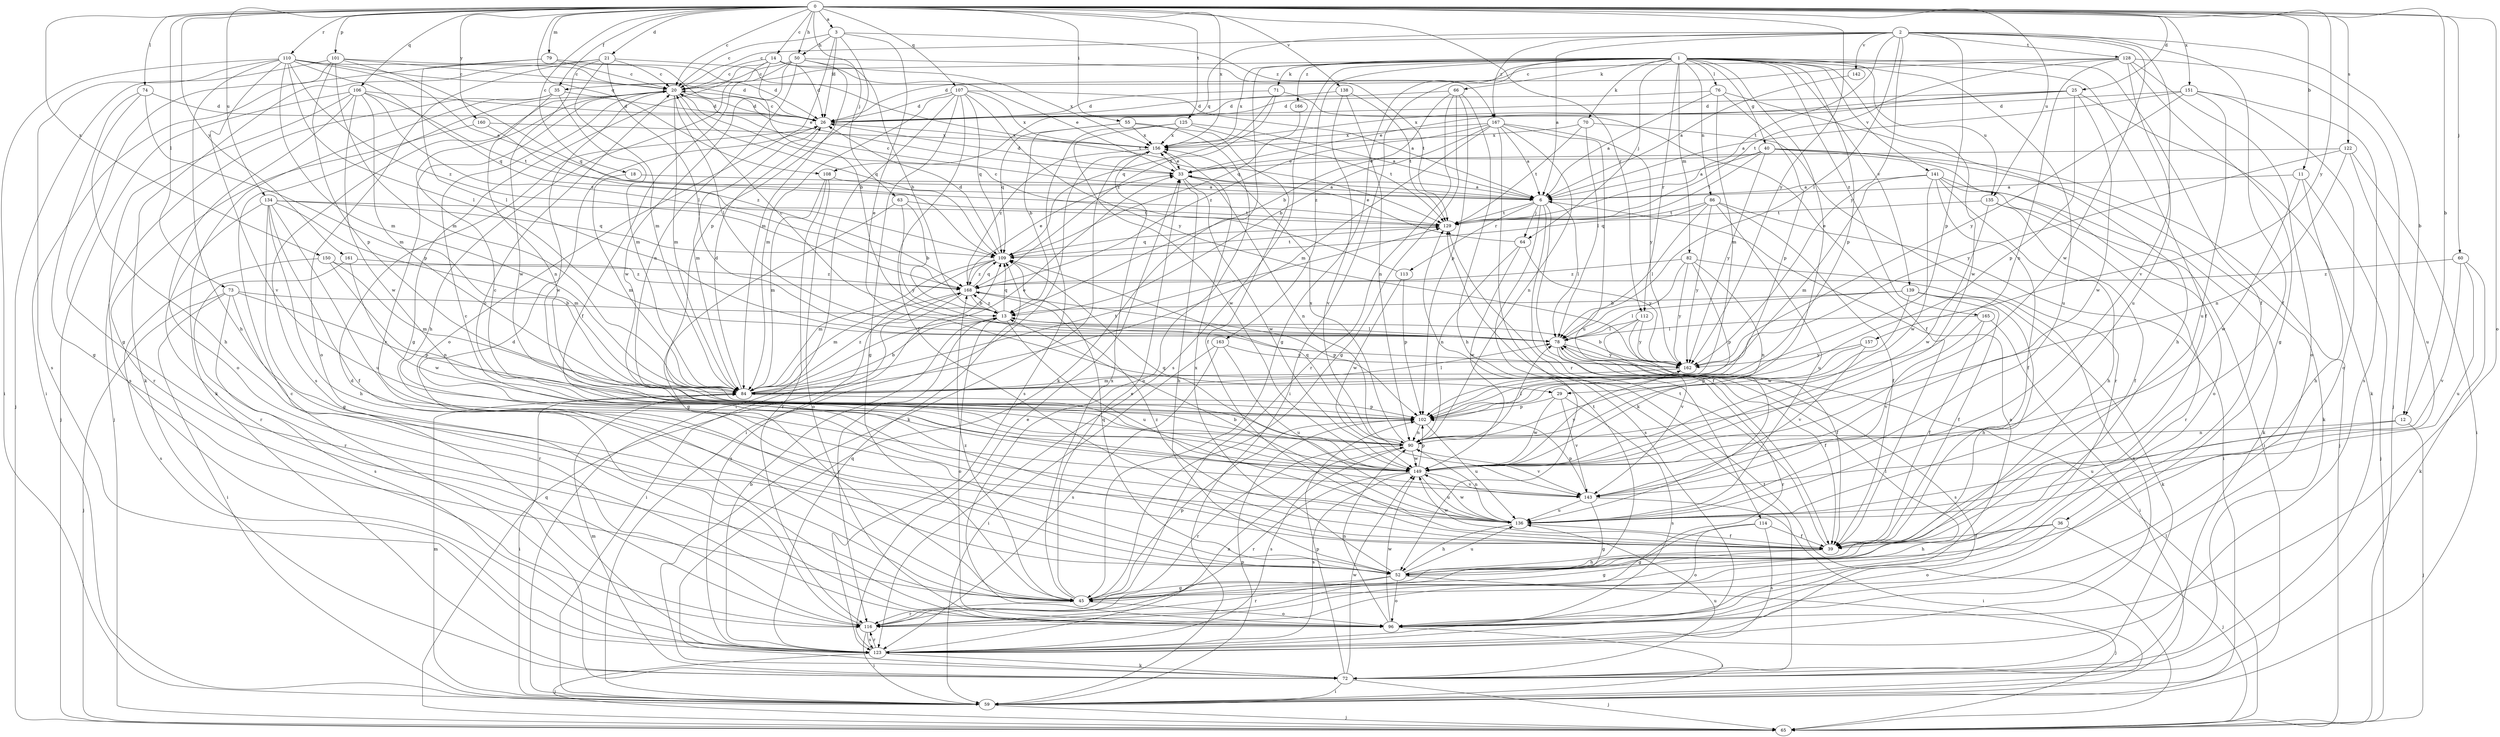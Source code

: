 strict digraph  {
0;
1;
2;
3;
6;
11;
12;
13;
14;
18;
20;
21;
25;
26;
29;
33;
35;
36;
39;
40;
45;
50;
52;
55;
59;
60;
63;
64;
65;
66;
70;
71;
72;
73;
74;
76;
78;
79;
82;
84;
86;
90;
96;
101;
102;
106;
107;
108;
109;
110;
112;
113;
114;
116;
122;
123;
125;
128;
129;
134;
135;
136;
138;
139;
141;
142;
143;
149;
150;
151;
156;
157;
160;
161;
162;
163;
165;
166;
167;
168;
0 -> 3  [label=a];
0 -> 11  [label=b];
0 -> 12  [label=b];
0 -> 14  [label=c];
0 -> 18  [label=c];
0 -> 20  [label=c];
0 -> 21  [label=d];
0 -> 25  [label=d];
0 -> 35  [label=f];
0 -> 50  [label=h];
0 -> 55  [label=i];
0 -> 60  [label=j];
0 -> 63  [label=j];
0 -> 73  [label=l];
0 -> 74  [label=l];
0 -> 79  [label=m];
0 -> 96  [label=o];
0 -> 101  [label=p];
0 -> 106  [label=q];
0 -> 107  [label=q];
0 -> 108  [label=q];
0 -> 110  [label=r];
0 -> 112  [label=r];
0 -> 122  [label=s];
0 -> 125  [label=t];
0 -> 134  [label=u];
0 -> 135  [label=u];
0 -> 138  [label=v];
0 -> 150  [label=x];
0 -> 151  [label=x];
0 -> 156  [label=x];
0 -> 157  [label=y];
0 -> 160  [label=y];
0 -> 161  [label=y];
0 -> 162  [label=y];
1 -> 29  [label=e];
1 -> 35  [label=f];
1 -> 36  [label=f];
1 -> 39  [label=f];
1 -> 40  [label=g];
1 -> 45  [label=g];
1 -> 59  [label=i];
1 -> 64  [label=j];
1 -> 66  [label=k];
1 -> 70  [label=k];
1 -> 71  [label=k];
1 -> 72  [label=k];
1 -> 76  [label=l];
1 -> 82  [label=m];
1 -> 86  [label=n];
1 -> 102  [label=p];
1 -> 112  [label=r];
1 -> 123  [label=s];
1 -> 135  [label=u];
1 -> 136  [label=u];
1 -> 139  [label=v];
1 -> 141  [label=v];
1 -> 149  [label=w];
1 -> 156  [label=x];
1 -> 163  [label=z];
1 -> 165  [label=z];
1 -> 166  [label=z];
2 -> 6  [label=a];
2 -> 12  [label=b];
2 -> 20  [label=c];
2 -> 39  [label=f];
2 -> 78  [label=l];
2 -> 102  [label=p];
2 -> 108  [label=q];
2 -> 128  [label=t];
2 -> 129  [label=t];
2 -> 142  [label=v];
2 -> 143  [label=v];
2 -> 149  [label=w];
2 -> 162  [label=y];
2 -> 167  [label=z];
3 -> 20  [label=c];
3 -> 26  [label=d];
3 -> 29  [label=e];
3 -> 50  [label=h];
3 -> 96  [label=o];
3 -> 102  [label=p];
3 -> 167  [label=z];
6 -> 20  [label=c];
6 -> 39  [label=f];
6 -> 64  [label=j];
6 -> 78  [label=l];
6 -> 113  [label=r];
6 -> 114  [label=r];
6 -> 123  [label=s];
6 -> 129  [label=t];
11 -> 6  [label=a];
11 -> 52  [label=h];
11 -> 65  [label=j];
11 -> 149  [label=w];
12 -> 65  [label=j];
12 -> 90  [label=n];
12 -> 136  [label=u];
13 -> 78  [label=l];
13 -> 96  [label=o];
13 -> 109  [label=q];
13 -> 116  [label=r];
13 -> 136  [label=u];
13 -> 168  [label=z];
14 -> 13  [label=b];
14 -> 20  [label=c];
14 -> 26  [label=d];
14 -> 33  [label=e];
14 -> 45  [label=g];
14 -> 52  [label=h];
14 -> 156  [label=x];
18 -> 6  [label=a];
18 -> 84  [label=m];
20 -> 26  [label=d];
20 -> 78  [label=l];
20 -> 84  [label=m];
20 -> 109  [label=q];
20 -> 123  [label=s];
20 -> 149  [label=w];
21 -> 20  [label=c];
21 -> 72  [label=k];
21 -> 78  [label=l];
21 -> 84  [label=m];
21 -> 96  [label=o];
21 -> 129  [label=t];
21 -> 149  [label=w];
25 -> 26  [label=d];
25 -> 33  [label=e];
25 -> 72  [label=k];
25 -> 102  [label=p];
25 -> 149  [label=w];
25 -> 156  [label=x];
26 -> 20  [label=c];
26 -> 84  [label=m];
26 -> 156  [label=x];
29 -> 102  [label=p];
29 -> 123  [label=s];
29 -> 143  [label=v];
29 -> 149  [label=w];
33 -> 6  [label=a];
33 -> 26  [label=d];
33 -> 52  [label=h];
33 -> 90  [label=n];
33 -> 149  [label=w];
33 -> 156  [label=x];
35 -> 26  [label=d];
35 -> 65  [label=j];
35 -> 72  [label=k];
35 -> 84  [label=m];
35 -> 90  [label=n];
36 -> 39  [label=f];
36 -> 52  [label=h];
36 -> 65  [label=j];
36 -> 96  [label=o];
39 -> 26  [label=d];
39 -> 45  [label=g];
39 -> 52  [label=h];
39 -> 129  [label=t];
39 -> 149  [label=w];
39 -> 168  [label=z];
40 -> 6  [label=a];
40 -> 33  [label=e];
40 -> 65  [label=j];
40 -> 72  [label=k];
40 -> 96  [label=o];
40 -> 129  [label=t];
40 -> 162  [label=y];
45 -> 33  [label=e];
45 -> 78  [label=l];
45 -> 96  [label=o];
45 -> 102  [label=p];
45 -> 116  [label=r];
45 -> 156  [label=x];
45 -> 168  [label=z];
50 -> 13  [label=b];
50 -> 20  [label=c];
50 -> 39  [label=f];
50 -> 84  [label=m];
50 -> 90  [label=n];
50 -> 129  [label=t];
50 -> 149  [label=w];
52 -> 20  [label=c];
52 -> 45  [label=g];
52 -> 65  [label=j];
52 -> 96  [label=o];
52 -> 109  [label=q];
52 -> 116  [label=r];
52 -> 129  [label=t];
52 -> 136  [label=u];
52 -> 156  [label=x];
55 -> 13  [label=b];
55 -> 39  [label=f];
55 -> 96  [label=o];
55 -> 109  [label=q];
55 -> 156  [label=x];
59 -> 65  [label=j];
59 -> 84  [label=m];
59 -> 102  [label=p];
60 -> 72  [label=k];
60 -> 136  [label=u];
60 -> 143  [label=v];
60 -> 168  [label=z];
63 -> 13  [label=b];
63 -> 45  [label=g];
63 -> 129  [label=t];
63 -> 162  [label=y];
64 -> 33  [label=e];
64 -> 90  [label=n];
64 -> 149  [label=w];
64 -> 162  [label=y];
65 -> 78  [label=l];
65 -> 109  [label=q];
65 -> 129  [label=t];
66 -> 13  [label=b];
66 -> 26  [label=d];
66 -> 45  [label=g];
66 -> 52  [label=h];
66 -> 102  [label=p];
66 -> 116  [label=r];
70 -> 78  [label=l];
70 -> 116  [label=r];
70 -> 129  [label=t];
70 -> 156  [label=x];
71 -> 26  [label=d];
71 -> 39  [label=f];
71 -> 109  [label=q];
71 -> 168  [label=z];
72 -> 20  [label=c];
72 -> 59  [label=i];
72 -> 65  [label=j];
72 -> 84  [label=m];
72 -> 102  [label=p];
72 -> 136  [label=u];
72 -> 149  [label=w];
73 -> 13  [label=b];
73 -> 59  [label=i];
73 -> 65  [label=j];
73 -> 102  [label=p];
73 -> 116  [label=r];
73 -> 123  [label=s];
74 -> 26  [label=d];
74 -> 45  [label=g];
74 -> 52  [label=h];
74 -> 84  [label=m];
76 -> 6  [label=a];
76 -> 26  [label=d];
76 -> 52  [label=h];
76 -> 84  [label=m];
76 -> 102  [label=p];
78 -> 20  [label=c];
78 -> 39  [label=f];
78 -> 116  [label=r];
78 -> 123  [label=s];
78 -> 162  [label=y];
79 -> 20  [label=c];
79 -> 26  [label=d];
79 -> 59  [label=i];
79 -> 78  [label=l];
82 -> 78  [label=l];
82 -> 90  [label=n];
82 -> 102  [label=p];
82 -> 123  [label=s];
82 -> 162  [label=y];
82 -> 168  [label=z];
84 -> 13  [label=b];
84 -> 26  [label=d];
84 -> 33  [label=e];
84 -> 59  [label=i];
84 -> 78  [label=l];
84 -> 102  [label=p];
84 -> 129  [label=t];
84 -> 168  [label=z];
86 -> 39  [label=f];
86 -> 59  [label=i];
86 -> 78  [label=l];
86 -> 109  [label=q];
86 -> 129  [label=t];
86 -> 136  [label=u];
86 -> 162  [label=y];
90 -> 78  [label=l];
90 -> 109  [label=q];
90 -> 116  [label=r];
90 -> 123  [label=s];
90 -> 143  [label=v];
90 -> 149  [label=w];
90 -> 156  [label=x];
96 -> 6  [label=a];
96 -> 59  [label=i];
96 -> 90  [label=n];
96 -> 149  [label=w];
101 -> 20  [label=c];
101 -> 33  [label=e];
101 -> 45  [label=g];
101 -> 65  [label=j];
101 -> 84  [label=m];
101 -> 102  [label=p];
101 -> 109  [label=q];
102 -> 90  [label=n];
102 -> 136  [label=u];
106 -> 26  [label=d];
106 -> 65  [label=j];
106 -> 96  [label=o];
106 -> 102  [label=p];
106 -> 123  [label=s];
106 -> 129  [label=t];
106 -> 149  [label=w];
106 -> 168  [label=z];
107 -> 6  [label=a];
107 -> 26  [label=d];
107 -> 39  [label=f];
107 -> 45  [label=g];
107 -> 59  [label=i];
107 -> 84  [label=m];
107 -> 109  [label=q];
107 -> 156  [label=x];
107 -> 162  [label=y];
108 -> 6  [label=a];
108 -> 84  [label=m];
108 -> 96  [label=o];
108 -> 116  [label=r];
109 -> 26  [label=d];
109 -> 84  [label=m];
109 -> 123  [label=s];
109 -> 129  [label=t];
109 -> 168  [label=z];
110 -> 6  [label=a];
110 -> 20  [label=c];
110 -> 26  [label=d];
110 -> 52  [label=h];
110 -> 59  [label=i];
110 -> 78  [label=l];
110 -> 84  [label=m];
110 -> 109  [label=q];
110 -> 123  [label=s];
110 -> 143  [label=v];
110 -> 168  [label=z];
112 -> 39  [label=f];
112 -> 78  [label=l];
112 -> 143  [label=v];
112 -> 162  [label=y];
113 -> 20  [label=c];
113 -> 102  [label=p];
113 -> 149  [label=w];
114 -> 39  [label=f];
114 -> 45  [label=g];
114 -> 96  [label=o];
114 -> 123  [label=s];
116 -> 26  [label=d];
116 -> 59  [label=i];
116 -> 123  [label=s];
122 -> 33  [label=e];
122 -> 59  [label=i];
122 -> 90  [label=n];
122 -> 136  [label=u];
122 -> 162  [label=y];
123 -> 13  [label=b];
123 -> 33  [label=e];
123 -> 65  [label=j];
123 -> 72  [label=k];
123 -> 90  [label=n];
123 -> 109  [label=q];
123 -> 116  [label=r];
125 -> 6  [label=a];
125 -> 123  [label=s];
125 -> 129  [label=t];
125 -> 149  [label=w];
125 -> 156  [label=x];
128 -> 20  [label=c];
128 -> 26  [label=d];
128 -> 45  [label=g];
128 -> 65  [label=j];
128 -> 90  [label=n];
128 -> 96  [label=o];
128 -> 129  [label=t];
128 -> 136  [label=u];
129 -> 109  [label=q];
134 -> 39  [label=f];
134 -> 45  [label=g];
134 -> 52  [label=h];
134 -> 84  [label=m];
134 -> 109  [label=q];
134 -> 116  [label=r];
134 -> 129  [label=t];
134 -> 136  [label=u];
135 -> 39  [label=f];
135 -> 116  [label=r];
135 -> 129  [label=t];
135 -> 149  [label=w];
136 -> 13  [label=b];
136 -> 20  [label=c];
136 -> 39  [label=f];
136 -> 52  [label=h];
136 -> 90  [label=n];
136 -> 149  [label=w];
138 -> 26  [label=d];
138 -> 90  [label=n];
138 -> 129  [label=t];
138 -> 143  [label=v];
139 -> 13  [label=b];
139 -> 39  [label=f];
139 -> 52  [label=h];
139 -> 72  [label=k];
139 -> 78  [label=l];
139 -> 149  [label=w];
141 -> 6  [label=a];
141 -> 39  [label=f];
141 -> 52  [label=h];
141 -> 59  [label=i];
141 -> 72  [label=k];
141 -> 84  [label=m];
141 -> 149  [label=w];
142 -> 6  [label=a];
143 -> 20  [label=c];
143 -> 45  [label=g];
143 -> 59  [label=i];
143 -> 102  [label=p];
143 -> 136  [label=u];
149 -> 20  [label=c];
149 -> 102  [label=p];
149 -> 109  [label=q];
149 -> 116  [label=r];
149 -> 123  [label=s];
149 -> 136  [label=u];
149 -> 143  [label=v];
149 -> 162  [label=y];
150 -> 84  [label=m];
150 -> 90  [label=n];
150 -> 123  [label=s];
150 -> 168  [label=z];
151 -> 6  [label=a];
151 -> 26  [label=d];
151 -> 96  [label=o];
151 -> 123  [label=s];
151 -> 136  [label=u];
151 -> 162  [label=y];
156 -> 33  [label=e];
156 -> 59  [label=i];
156 -> 72  [label=k];
156 -> 168  [label=z];
157 -> 102  [label=p];
157 -> 143  [label=v];
157 -> 162  [label=y];
160 -> 116  [label=r];
160 -> 156  [label=x];
160 -> 168  [label=z];
161 -> 116  [label=r];
161 -> 149  [label=w];
161 -> 168  [label=z];
162 -> 13  [label=b];
162 -> 84  [label=m];
163 -> 59  [label=i];
163 -> 123  [label=s];
163 -> 136  [label=u];
163 -> 162  [label=y];
165 -> 39  [label=f];
165 -> 59  [label=i];
165 -> 78  [label=l];
165 -> 143  [label=v];
166 -> 109  [label=q];
167 -> 6  [label=a];
167 -> 13  [label=b];
167 -> 72  [label=k];
167 -> 84  [label=m];
167 -> 90  [label=n];
167 -> 136  [label=u];
167 -> 156  [label=x];
167 -> 162  [label=y];
167 -> 168  [label=z];
168 -> 13  [label=b];
168 -> 33  [label=e];
168 -> 59  [label=i];
168 -> 84  [label=m];
168 -> 102  [label=p];
168 -> 109  [label=q];
}
